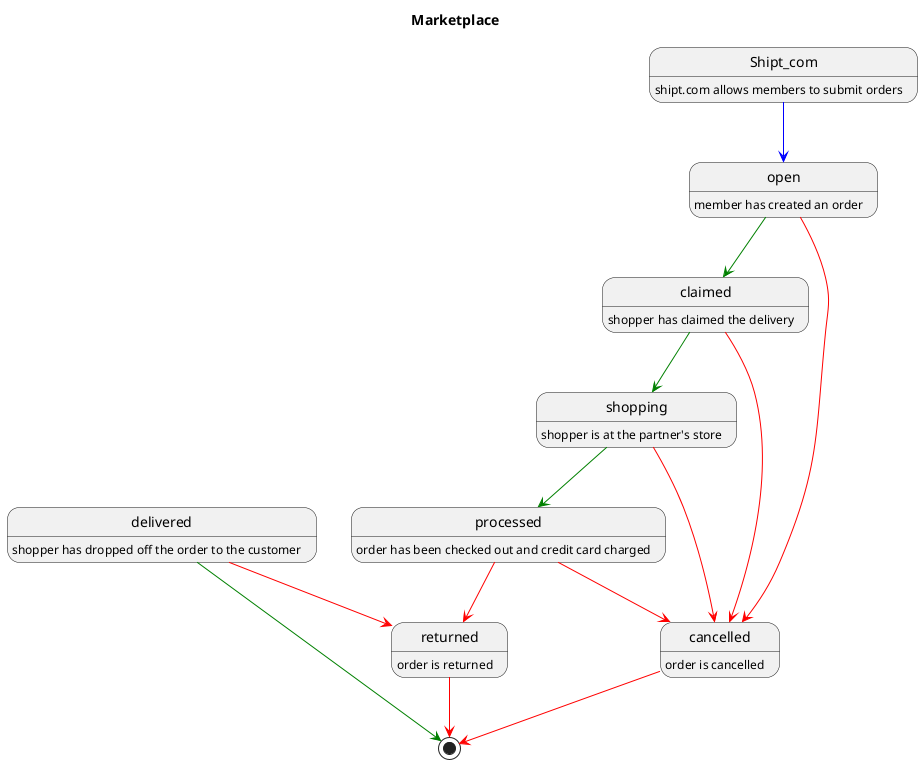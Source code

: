 @startuml Marketplace
title Marketplace
Shipt_com -[#blue]-> open
Shipt_com : shipt.com allows members to submit orders
open : member has created an order

open -[#green]-> claimed
claimed : shopper has claimed the delivery 

claimed -[#green]-> shopping
shopping : shopper is at the partner's store

shopping -[#green]-> processed
processed : order has been checked out and credit card charged


delivered : shopper has dropped off the order to the customer

processed -[#red]-> returned
delivered -[#red]-> returned
returned : order is returned

open -[#red]-> cancelled
claimed -[#red]-> cancelled
shopping --[#red]> cancelled
processed -[#red]-> cancelled
cancelled : order is cancelled

cancelled -[#red]-> [*]
returned -[#red]-> [*]
delivered -[#green]-> [*]
@enduml